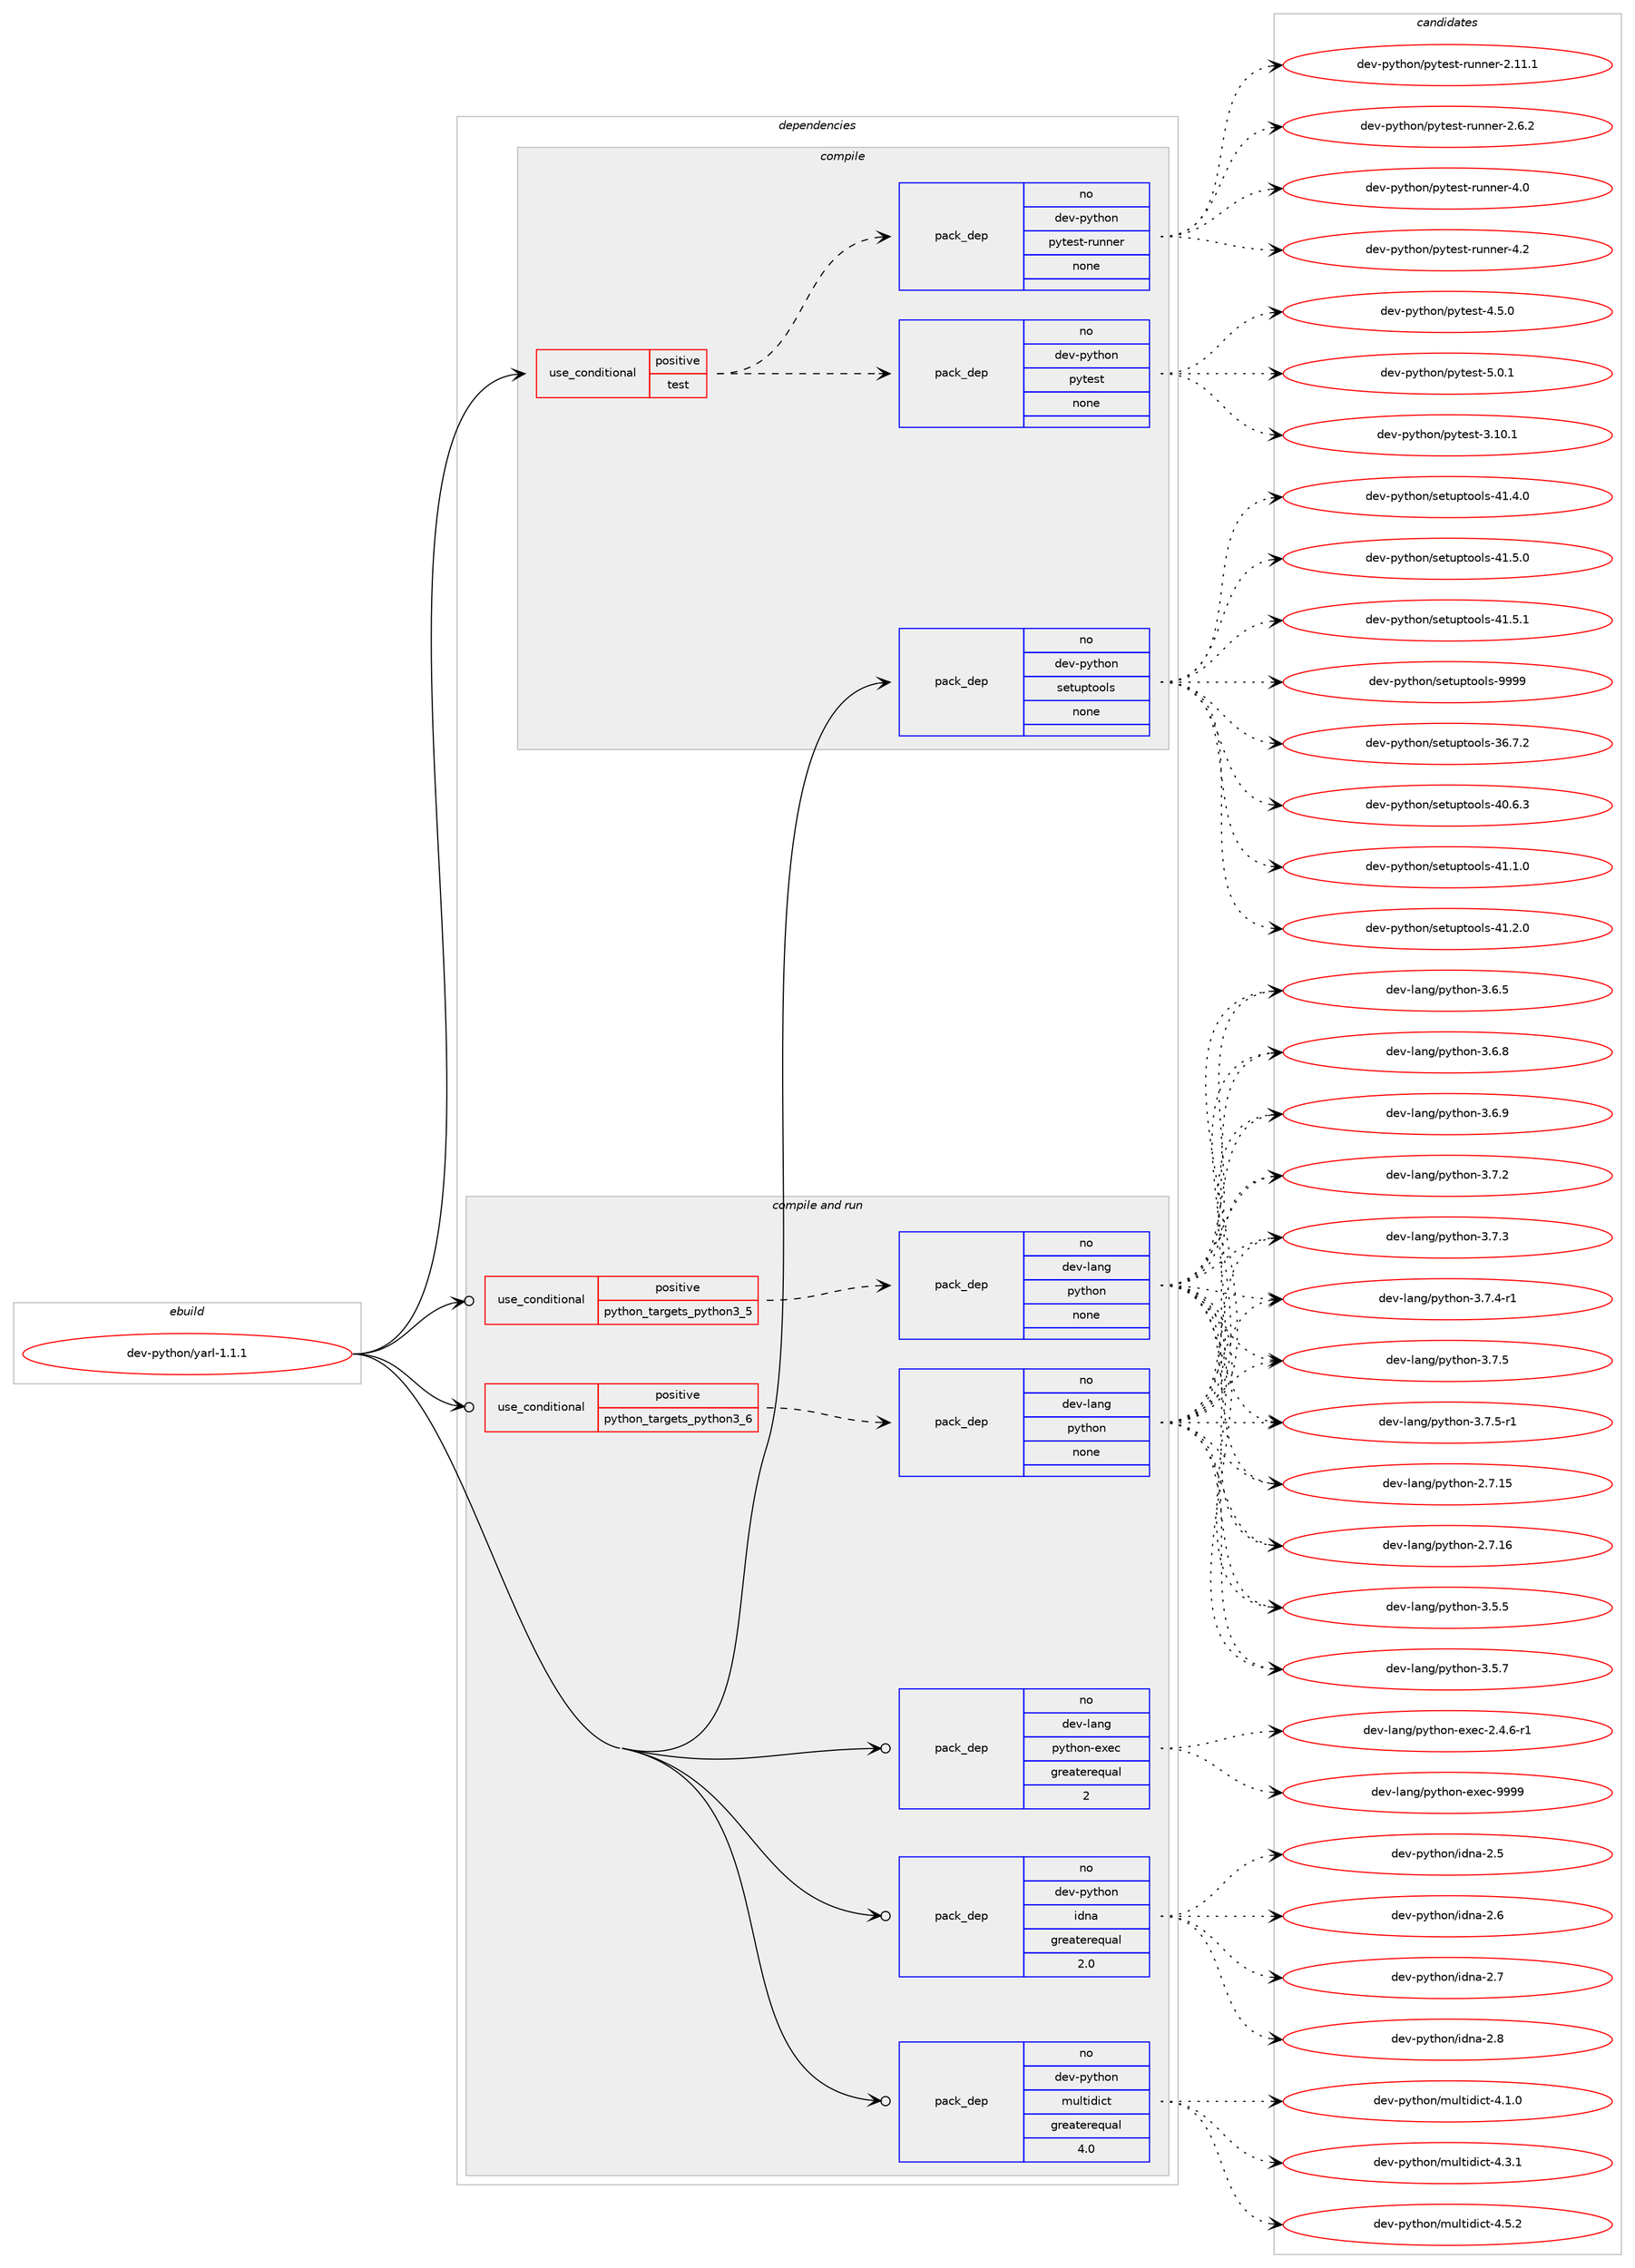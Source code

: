 digraph prolog {

# *************
# Graph options
# *************

newrank=true;
concentrate=true;
compound=true;
graph [rankdir=LR,fontname=Helvetica,fontsize=10,ranksep=1.5];#, ranksep=2.5, nodesep=0.2];
edge  [arrowhead=vee];
node  [fontname=Helvetica,fontsize=10];

# **********
# The ebuild
# **********

subgraph cluster_leftcol {
color=gray;
rank=same;
label=<<i>ebuild</i>>;
id [label="dev-python/yarl-1.1.1", color=red, width=4, href="../dev-python/yarl-1.1.1.svg"];
}

# ****************
# The dependencies
# ****************

subgraph cluster_midcol {
color=gray;
label=<<i>dependencies</i>>;
subgraph cluster_compile {
fillcolor="#eeeeee";
style=filled;
label=<<i>compile</i>>;
subgraph cond151804 {
dependency644900 [label=<<TABLE BORDER="0" CELLBORDER="1" CELLSPACING="0" CELLPADDING="4"><TR><TD ROWSPAN="3" CELLPADDING="10">use_conditional</TD></TR><TR><TD>positive</TD></TR><TR><TD>test</TD></TR></TABLE>>, shape=none, color=red];
subgraph pack481207 {
dependency644901 [label=<<TABLE BORDER="0" CELLBORDER="1" CELLSPACING="0" CELLPADDING="4" WIDTH="220"><TR><TD ROWSPAN="6" CELLPADDING="30">pack_dep</TD></TR><TR><TD WIDTH="110">no</TD></TR><TR><TD>dev-python</TD></TR><TR><TD>pytest</TD></TR><TR><TD>none</TD></TR><TR><TD></TD></TR></TABLE>>, shape=none, color=blue];
}
dependency644900:e -> dependency644901:w [weight=20,style="dashed",arrowhead="vee"];
subgraph pack481208 {
dependency644902 [label=<<TABLE BORDER="0" CELLBORDER="1" CELLSPACING="0" CELLPADDING="4" WIDTH="220"><TR><TD ROWSPAN="6" CELLPADDING="30">pack_dep</TD></TR><TR><TD WIDTH="110">no</TD></TR><TR><TD>dev-python</TD></TR><TR><TD>pytest-runner</TD></TR><TR><TD>none</TD></TR><TR><TD></TD></TR></TABLE>>, shape=none, color=blue];
}
dependency644900:e -> dependency644902:w [weight=20,style="dashed",arrowhead="vee"];
}
id:e -> dependency644900:w [weight=20,style="solid",arrowhead="vee"];
subgraph pack481209 {
dependency644903 [label=<<TABLE BORDER="0" CELLBORDER="1" CELLSPACING="0" CELLPADDING="4" WIDTH="220"><TR><TD ROWSPAN="6" CELLPADDING="30">pack_dep</TD></TR><TR><TD WIDTH="110">no</TD></TR><TR><TD>dev-python</TD></TR><TR><TD>setuptools</TD></TR><TR><TD>none</TD></TR><TR><TD></TD></TR></TABLE>>, shape=none, color=blue];
}
id:e -> dependency644903:w [weight=20,style="solid",arrowhead="vee"];
}
subgraph cluster_compileandrun {
fillcolor="#eeeeee";
style=filled;
label=<<i>compile and run</i>>;
subgraph cond151805 {
dependency644904 [label=<<TABLE BORDER="0" CELLBORDER="1" CELLSPACING="0" CELLPADDING="4"><TR><TD ROWSPAN="3" CELLPADDING="10">use_conditional</TD></TR><TR><TD>positive</TD></TR><TR><TD>python_targets_python3_5</TD></TR></TABLE>>, shape=none, color=red];
subgraph pack481210 {
dependency644905 [label=<<TABLE BORDER="0" CELLBORDER="1" CELLSPACING="0" CELLPADDING="4" WIDTH="220"><TR><TD ROWSPAN="6" CELLPADDING="30">pack_dep</TD></TR><TR><TD WIDTH="110">no</TD></TR><TR><TD>dev-lang</TD></TR><TR><TD>python</TD></TR><TR><TD>none</TD></TR><TR><TD></TD></TR></TABLE>>, shape=none, color=blue];
}
dependency644904:e -> dependency644905:w [weight=20,style="dashed",arrowhead="vee"];
}
id:e -> dependency644904:w [weight=20,style="solid",arrowhead="odotvee"];
subgraph cond151806 {
dependency644906 [label=<<TABLE BORDER="0" CELLBORDER="1" CELLSPACING="0" CELLPADDING="4"><TR><TD ROWSPAN="3" CELLPADDING="10">use_conditional</TD></TR><TR><TD>positive</TD></TR><TR><TD>python_targets_python3_6</TD></TR></TABLE>>, shape=none, color=red];
subgraph pack481211 {
dependency644907 [label=<<TABLE BORDER="0" CELLBORDER="1" CELLSPACING="0" CELLPADDING="4" WIDTH="220"><TR><TD ROWSPAN="6" CELLPADDING="30">pack_dep</TD></TR><TR><TD WIDTH="110">no</TD></TR><TR><TD>dev-lang</TD></TR><TR><TD>python</TD></TR><TR><TD>none</TD></TR><TR><TD></TD></TR></TABLE>>, shape=none, color=blue];
}
dependency644906:e -> dependency644907:w [weight=20,style="dashed",arrowhead="vee"];
}
id:e -> dependency644906:w [weight=20,style="solid",arrowhead="odotvee"];
subgraph pack481212 {
dependency644908 [label=<<TABLE BORDER="0" CELLBORDER="1" CELLSPACING="0" CELLPADDING="4" WIDTH="220"><TR><TD ROWSPAN="6" CELLPADDING="30">pack_dep</TD></TR><TR><TD WIDTH="110">no</TD></TR><TR><TD>dev-lang</TD></TR><TR><TD>python-exec</TD></TR><TR><TD>greaterequal</TD></TR><TR><TD>2</TD></TR></TABLE>>, shape=none, color=blue];
}
id:e -> dependency644908:w [weight=20,style="solid",arrowhead="odotvee"];
subgraph pack481213 {
dependency644909 [label=<<TABLE BORDER="0" CELLBORDER="1" CELLSPACING="0" CELLPADDING="4" WIDTH="220"><TR><TD ROWSPAN="6" CELLPADDING="30">pack_dep</TD></TR><TR><TD WIDTH="110">no</TD></TR><TR><TD>dev-python</TD></TR><TR><TD>idna</TD></TR><TR><TD>greaterequal</TD></TR><TR><TD>2.0</TD></TR></TABLE>>, shape=none, color=blue];
}
id:e -> dependency644909:w [weight=20,style="solid",arrowhead="odotvee"];
subgraph pack481214 {
dependency644910 [label=<<TABLE BORDER="0" CELLBORDER="1" CELLSPACING="0" CELLPADDING="4" WIDTH="220"><TR><TD ROWSPAN="6" CELLPADDING="30">pack_dep</TD></TR><TR><TD WIDTH="110">no</TD></TR><TR><TD>dev-python</TD></TR><TR><TD>multidict</TD></TR><TR><TD>greaterequal</TD></TR><TR><TD>4.0</TD></TR></TABLE>>, shape=none, color=blue];
}
id:e -> dependency644910:w [weight=20,style="solid",arrowhead="odotvee"];
}
subgraph cluster_run {
fillcolor="#eeeeee";
style=filled;
label=<<i>run</i>>;
}
}

# **************
# The candidates
# **************

subgraph cluster_choices {
rank=same;
color=gray;
label=<<i>candidates</i>>;

subgraph choice481207 {
color=black;
nodesep=1;
choice100101118451121211161041111104711212111610111511645514649484649 [label="dev-python/pytest-3.10.1", color=red, width=4,href="../dev-python/pytest-3.10.1.svg"];
choice1001011184511212111610411111047112121116101115116455246534648 [label="dev-python/pytest-4.5.0", color=red, width=4,href="../dev-python/pytest-4.5.0.svg"];
choice1001011184511212111610411111047112121116101115116455346484649 [label="dev-python/pytest-5.0.1", color=red, width=4,href="../dev-python/pytest-5.0.1.svg"];
dependency644901:e -> choice100101118451121211161041111104711212111610111511645514649484649:w [style=dotted,weight="100"];
dependency644901:e -> choice1001011184511212111610411111047112121116101115116455246534648:w [style=dotted,weight="100"];
dependency644901:e -> choice1001011184511212111610411111047112121116101115116455346484649:w [style=dotted,weight="100"];
}
subgraph choice481208 {
color=black;
nodesep=1;
choice10010111845112121116104111110471121211161011151164511411711011010111445504649494649 [label="dev-python/pytest-runner-2.11.1", color=red, width=4,href="../dev-python/pytest-runner-2.11.1.svg"];
choice100101118451121211161041111104711212111610111511645114117110110101114455046544650 [label="dev-python/pytest-runner-2.6.2", color=red, width=4,href="../dev-python/pytest-runner-2.6.2.svg"];
choice10010111845112121116104111110471121211161011151164511411711011010111445524648 [label="dev-python/pytest-runner-4.0", color=red, width=4,href="../dev-python/pytest-runner-4.0.svg"];
choice10010111845112121116104111110471121211161011151164511411711011010111445524650 [label="dev-python/pytest-runner-4.2", color=red, width=4,href="../dev-python/pytest-runner-4.2.svg"];
dependency644902:e -> choice10010111845112121116104111110471121211161011151164511411711011010111445504649494649:w [style=dotted,weight="100"];
dependency644902:e -> choice100101118451121211161041111104711212111610111511645114117110110101114455046544650:w [style=dotted,weight="100"];
dependency644902:e -> choice10010111845112121116104111110471121211161011151164511411711011010111445524648:w [style=dotted,weight="100"];
dependency644902:e -> choice10010111845112121116104111110471121211161011151164511411711011010111445524650:w [style=dotted,weight="100"];
}
subgraph choice481209 {
color=black;
nodesep=1;
choice100101118451121211161041111104711510111611711211611111110811545515446554650 [label="dev-python/setuptools-36.7.2", color=red, width=4,href="../dev-python/setuptools-36.7.2.svg"];
choice100101118451121211161041111104711510111611711211611111110811545524846544651 [label="dev-python/setuptools-40.6.3", color=red, width=4,href="../dev-python/setuptools-40.6.3.svg"];
choice100101118451121211161041111104711510111611711211611111110811545524946494648 [label="dev-python/setuptools-41.1.0", color=red, width=4,href="../dev-python/setuptools-41.1.0.svg"];
choice100101118451121211161041111104711510111611711211611111110811545524946504648 [label="dev-python/setuptools-41.2.0", color=red, width=4,href="../dev-python/setuptools-41.2.0.svg"];
choice100101118451121211161041111104711510111611711211611111110811545524946524648 [label="dev-python/setuptools-41.4.0", color=red, width=4,href="../dev-python/setuptools-41.4.0.svg"];
choice100101118451121211161041111104711510111611711211611111110811545524946534648 [label="dev-python/setuptools-41.5.0", color=red, width=4,href="../dev-python/setuptools-41.5.0.svg"];
choice100101118451121211161041111104711510111611711211611111110811545524946534649 [label="dev-python/setuptools-41.5.1", color=red, width=4,href="../dev-python/setuptools-41.5.1.svg"];
choice10010111845112121116104111110471151011161171121161111111081154557575757 [label="dev-python/setuptools-9999", color=red, width=4,href="../dev-python/setuptools-9999.svg"];
dependency644903:e -> choice100101118451121211161041111104711510111611711211611111110811545515446554650:w [style=dotted,weight="100"];
dependency644903:e -> choice100101118451121211161041111104711510111611711211611111110811545524846544651:w [style=dotted,weight="100"];
dependency644903:e -> choice100101118451121211161041111104711510111611711211611111110811545524946494648:w [style=dotted,weight="100"];
dependency644903:e -> choice100101118451121211161041111104711510111611711211611111110811545524946504648:w [style=dotted,weight="100"];
dependency644903:e -> choice100101118451121211161041111104711510111611711211611111110811545524946524648:w [style=dotted,weight="100"];
dependency644903:e -> choice100101118451121211161041111104711510111611711211611111110811545524946534648:w [style=dotted,weight="100"];
dependency644903:e -> choice100101118451121211161041111104711510111611711211611111110811545524946534649:w [style=dotted,weight="100"];
dependency644903:e -> choice10010111845112121116104111110471151011161171121161111111081154557575757:w [style=dotted,weight="100"];
}
subgraph choice481210 {
color=black;
nodesep=1;
choice10010111845108971101034711212111610411111045504655464953 [label="dev-lang/python-2.7.15", color=red, width=4,href="../dev-lang/python-2.7.15.svg"];
choice10010111845108971101034711212111610411111045504655464954 [label="dev-lang/python-2.7.16", color=red, width=4,href="../dev-lang/python-2.7.16.svg"];
choice100101118451089711010347112121116104111110455146534653 [label="dev-lang/python-3.5.5", color=red, width=4,href="../dev-lang/python-3.5.5.svg"];
choice100101118451089711010347112121116104111110455146534655 [label="dev-lang/python-3.5.7", color=red, width=4,href="../dev-lang/python-3.5.7.svg"];
choice100101118451089711010347112121116104111110455146544653 [label="dev-lang/python-3.6.5", color=red, width=4,href="../dev-lang/python-3.6.5.svg"];
choice100101118451089711010347112121116104111110455146544656 [label="dev-lang/python-3.6.8", color=red, width=4,href="../dev-lang/python-3.6.8.svg"];
choice100101118451089711010347112121116104111110455146544657 [label="dev-lang/python-3.6.9", color=red, width=4,href="../dev-lang/python-3.6.9.svg"];
choice100101118451089711010347112121116104111110455146554650 [label="dev-lang/python-3.7.2", color=red, width=4,href="../dev-lang/python-3.7.2.svg"];
choice100101118451089711010347112121116104111110455146554651 [label="dev-lang/python-3.7.3", color=red, width=4,href="../dev-lang/python-3.7.3.svg"];
choice1001011184510897110103471121211161041111104551465546524511449 [label="dev-lang/python-3.7.4-r1", color=red, width=4,href="../dev-lang/python-3.7.4-r1.svg"];
choice100101118451089711010347112121116104111110455146554653 [label="dev-lang/python-3.7.5", color=red, width=4,href="../dev-lang/python-3.7.5.svg"];
choice1001011184510897110103471121211161041111104551465546534511449 [label="dev-lang/python-3.7.5-r1", color=red, width=4,href="../dev-lang/python-3.7.5-r1.svg"];
dependency644905:e -> choice10010111845108971101034711212111610411111045504655464953:w [style=dotted,weight="100"];
dependency644905:e -> choice10010111845108971101034711212111610411111045504655464954:w [style=dotted,weight="100"];
dependency644905:e -> choice100101118451089711010347112121116104111110455146534653:w [style=dotted,weight="100"];
dependency644905:e -> choice100101118451089711010347112121116104111110455146534655:w [style=dotted,weight="100"];
dependency644905:e -> choice100101118451089711010347112121116104111110455146544653:w [style=dotted,weight="100"];
dependency644905:e -> choice100101118451089711010347112121116104111110455146544656:w [style=dotted,weight="100"];
dependency644905:e -> choice100101118451089711010347112121116104111110455146544657:w [style=dotted,weight="100"];
dependency644905:e -> choice100101118451089711010347112121116104111110455146554650:w [style=dotted,weight="100"];
dependency644905:e -> choice100101118451089711010347112121116104111110455146554651:w [style=dotted,weight="100"];
dependency644905:e -> choice1001011184510897110103471121211161041111104551465546524511449:w [style=dotted,weight="100"];
dependency644905:e -> choice100101118451089711010347112121116104111110455146554653:w [style=dotted,weight="100"];
dependency644905:e -> choice1001011184510897110103471121211161041111104551465546534511449:w [style=dotted,weight="100"];
}
subgraph choice481211 {
color=black;
nodesep=1;
choice10010111845108971101034711212111610411111045504655464953 [label="dev-lang/python-2.7.15", color=red, width=4,href="../dev-lang/python-2.7.15.svg"];
choice10010111845108971101034711212111610411111045504655464954 [label="dev-lang/python-2.7.16", color=red, width=4,href="../dev-lang/python-2.7.16.svg"];
choice100101118451089711010347112121116104111110455146534653 [label="dev-lang/python-3.5.5", color=red, width=4,href="../dev-lang/python-3.5.5.svg"];
choice100101118451089711010347112121116104111110455146534655 [label="dev-lang/python-3.5.7", color=red, width=4,href="../dev-lang/python-3.5.7.svg"];
choice100101118451089711010347112121116104111110455146544653 [label="dev-lang/python-3.6.5", color=red, width=4,href="../dev-lang/python-3.6.5.svg"];
choice100101118451089711010347112121116104111110455146544656 [label="dev-lang/python-3.6.8", color=red, width=4,href="../dev-lang/python-3.6.8.svg"];
choice100101118451089711010347112121116104111110455146544657 [label="dev-lang/python-3.6.9", color=red, width=4,href="../dev-lang/python-3.6.9.svg"];
choice100101118451089711010347112121116104111110455146554650 [label="dev-lang/python-3.7.2", color=red, width=4,href="../dev-lang/python-3.7.2.svg"];
choice100101118451089711010347112121116104111110455146554651 [label="dev-lang/python-3.7.3", color=red, width=4,href="../dev-lang/python-3.7.3.svg"];
choice1001011184510897110103471121211161041111104551465546524511449 [label="dev-lang/python-3.7.4-r1", color=red, width=4,href="../dev-lang/python-3.7.4-r1.svg"];
choice100101118451089711010347112121116104111110455146554653 [label="dev-lang/python-3.7.5", color=red, width=4,href="../dev-lang/python-3.7.5.svg"];
choice1001011184510897110103471121211161041111104551465546534511449 [label="dev-lang/python-3.7.5-r1", color=red, width=4,href="../dev-lang/python-3.7.5-r1.svg"];
dependency644907:e -> choice10010111845108971101034711212111610411111045504655464953:w [style=dotted,weight="100"];
dependency644907:e -> choice10010111845108971101034711212111610411111045504655464954:w [style=dotted,weight="100"];
dependency644907:e -> choice100101118451089711010347112121116104111110455146534653:w [style=dotted,weight="100"];
dependency644907:e -> choice100101118451089711010347112121116104111110455146534655:w [style=dotted,weight="100"];
dependency644907:e -> choice100101118451089711010347112121116104111110455146544653:w [style=dotted,weight="100"];
dependency644907:e -> choice100101118451089711010347112121116104111110455146544656:w [style=dotted,weight="100"];
dependency644907:e -> choice100101118451089711010347112121116104111110455146544657:w [style=dotted,weight="100"];
dependency644907:e -> choice100101118451089711010347112121116104111110455146554650:w [style=dotted,weight="100"];
dependency644907:e -> choice100101118451089711010347112121116104111110455146554651:w [style=dotted,weight="100"];
dependency644907:e -> choice1001011184510897110103471121211161041111104551465546524511449:w [style=dotted,weight="100"];
dependency644907:e -> choice100101118451089711010347112121116104111110455146554653:w [style=dotted,weight="100"];
dependency644907:e -> choice1001011184510897110103471121211161041111104551465546534511449:w [style=dotted,weight="100"];
}
subgraph choice481212 {
color=black;
nodesep=1;
choice10010111845108971101034711212111610411111045101120101994550465246544511449 [label="dev-lang/python-exec-2.4.6-r1", color=red, width=4,href="../dev-lang/python-exec-2.4.6-r1.svg"];
choice10010111845108971101034711212111610411111045101120101994557575757 [label="dev-lang/python-exec-9999", color=red, width=4,href="../dev-lang/python-exec-9999.svg"];
dependency644908:e -> choice10010111845108971101034711212111610411111045101120101994550465246544511449:w [style=dotted,weight="100"];
dependency644908:e -> choice10010111845108971101034711212111610411111045101120101994557575757:w [style=dotted,weight="100"];
}
subgraph choice481213 {
color=black;
nodesep=1;
choice10010111845112121116104111110471051001109745504653 [label="dev-python/idna-2.5", color=red, width=4,href="../dev-python/idna-2.5.svg"];
choice10010111845112121116104111110471051001109745504654 [label="dev-python/idna-2.6", color=red, width=4,href="../dev-python/idna-2.6.svg"];
choice10010111845112121116104111110471051001109745504655 [label="dev-python/idna-2.7", color=red, width=4,href="../dev-python/idna-2.7.svg"];
choice10010111845112121116104111110471051001109745504656 [label="dev-python/idna-2.8", color=red, width=4,href="../dev-python/idna-2.8.svg"];
dependency644909:e -> choice10010111845112121116104111110471051001109745504653:w [style=dotted,weight="100"];
dependency644909:e -> choice10010111845112121116104111110471051001109745504654:w [style=dotted,weight="100"];
dependency644909:e -> choice10010111845112121116104111110471051001109745504655:w [style=dotted,weight="100"];
dependency644909:e -> choice10010111845112121116104111110471051001109745504656:w [style=dotted,weight="100"];
}
subgraph choice481214 {
color=black;
nodesep=1;
choice100101118451121211161041111104710911710811610510010599116455246494648 [label="dev-python/multidict-4.1.0", color=red, width=4,href="../dev-python/multidict-4.1.0.svg"];
choice100101118451121211161041111104710911710811610510010599116455246514649 [label="dev-python/multidict-4.3.1", color=red, width=4,href="../dev-python/multidict-4.3.1.svg"];
choice100101118451121211161041111104710911710811610510010599116455246534650 [label="dev-python/multidict-4.5.2", color=red, width=4,href="../dev-python/multidict-4.5.2.svg"];
dependency644910:e -> choice100101118451121211161041111104710911710811610510010599116455246494648:w [style=dotted,weight="100"];
dependency644910:e -> choice100101118451121211161041111104710911710811610510010599116455246514649:w [style=dotted,weight="100"];
dependency644910:e -> choice100101118451121211161041111104710911710811610510010599116455246534650:w [style=dotted,weight="100"];
}
}

}
